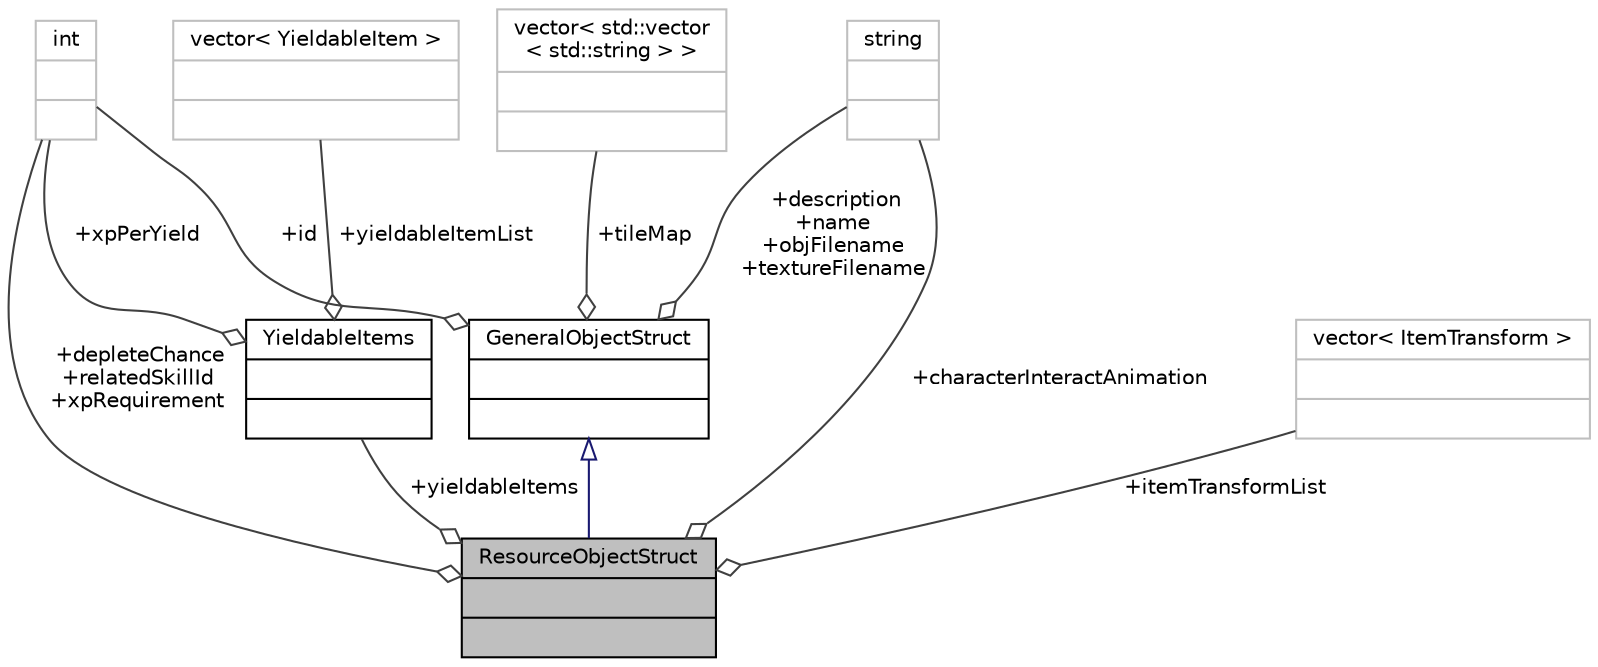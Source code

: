 digraph "ResourceObjectStruct"
{
 // LATEX_PDF_SIZE
  edge [fontname="Helvetica",fontsize="10",labelfontname="Helvetica",labelfontsize="10"];
  node [fontname="Helvetica",fontsize="10",shape=record];
  Node1 [label="{ResourceObjectStruct\n||}",height=0.2,width=0.4,color="black", fillcolor="grey75", style="filled", fontcolor="black",tooltip=" "];
  Node2 -> Node1 [dir="back",color="midnightblue",fontsize="10",style="solid",arrowtail="onormal",fontname="Helvetica"];
  Node2 [label="{GeneralObjectStruct\n||}",height=0.2,width=0.4,color="black", fillcolor="white", style="filled",URL="$structGeneralObjectStruct.html",tooltip=" "];
  Node3 -> Node2 [color="grey25",fontsize="10",style="solid",label=" +id" ,arrowhead="odiamond",fontname="Helvetica"];
  Node3 [label="{int\n||}",height=0.2,width=0.4,color="grey75", fillcolor="white", style="filled",tooltip=" "];
  Node4 -> Node2 [color="grey25",fontsize="10",style="solid",label=" +description\n+name\n+objFilename\n+textureFilename" ,arrowhead="odiamond",fontname="Helvetica"];
  Node4 [label="{string\n||}",height=0.2,width=0.4,color="grey75", fillcolor="white", style="filled",tooltip=" "];
  Node5 -> Node2 [color="grey25",fontsize="10",style="solid",label=" +tileMap" ,arrowhead="odiamond",fontname="Helvetica"];
  Node5 [label="{vector\< std::vector\l\< std::string \> \>\n||}",height=0.2,width=0.4,color="grey75", fillcolor="white", style="filled",tooltip=" "];
  Node6 -> Node1 [color="grey25",fontsize="10",style="solid",label=" +itemTransformList" ,arrowhead="odiamond",fontname="Helvetica"];
  Node6 [label="{vector\< ItemTransform \>\n||}",height=0.2,width=0.4,color="grey75", fillcolor="white", style="filled",tooltip=" "];
  Node3 -> Node1 [color="grey25",fontsize="10",style="solid",label=" +depleteChance\n+relatedSkillId\n+xpRequirement" ,arrowhead="odiamond",fontname="Helvetica"];
  Node4 -> Node1 [color="grey25",fontsize="10",style="solid",label=" +characterInteractAnimation" ,arrowhead="odiamond",fontname="Helvetica"];
  Node7 -> Node1 [color="grey25",fontsize="10",style="solid",label=" +yieldableItems" ,arrowhead="odiamond",fontname="Helvetica"];
  Node7 [label="{YieldableItems\n||}",height=0.2,width=0.4,color="black", fillcolor="white", style="filled",URL="$structYieldableItems.html",tooltip=" "];
  Node3 -> Node7 [color="grey25",fontsize="10",style="solid",label=" +xpPerYield" ,arrowhead="odiamond",fontname="Helvetica"];
  Node8 -> Node7 [color="grey25",fontsize="10",style="solid",label=" +yieldableItemList" ,arrowhead="odiamond",fontname="Helvetica"];
  Node8 [label="{vector\< YieldableItem \>\n||}",height=0.2,width=0.4,color="grey75", fillcolor="white", style="filled",tooltip=" "];
}
